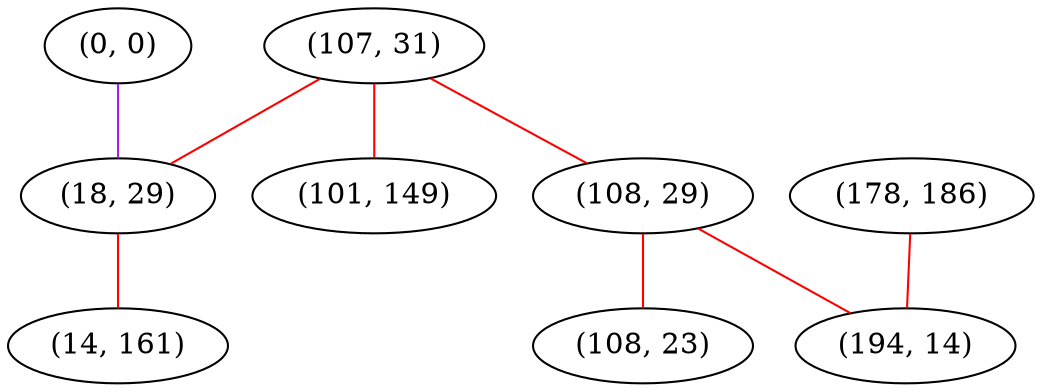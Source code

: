 graph "" {
"(0, 0)";
"(107, 31)";
"(18, 29)";
"(178, 186)";
"(14, 161)";
"(101, 149)";
"(108, 29)";
"(108, 23)";
"(194, 14)";
"(0, 0)" -- "(18, 29)"  [color=purple, key=0, weight=4];
"(107, 31)" -- "(108, 29)"  [color=red, key=0, weight=1];
"(107, 31)" -- "(18, 29)"  [color=red, key=0, weight=1];
"(107, 31)" -- "(101, 149)"  [color=red, key=0, weight=1];
"(18, 29)" -- "(14, 161)"  [color=red, key=0, weight=1];
"(178, 186)" -- "(194, 14)"  [color=red, key=0, weight=1];
"(108, 29)" -- "(108, 23)"  [color=red, key=0, weight=1];
"(108, 29)" -- "(194, 14)"  [color=red, key=0, weight=1];
}
